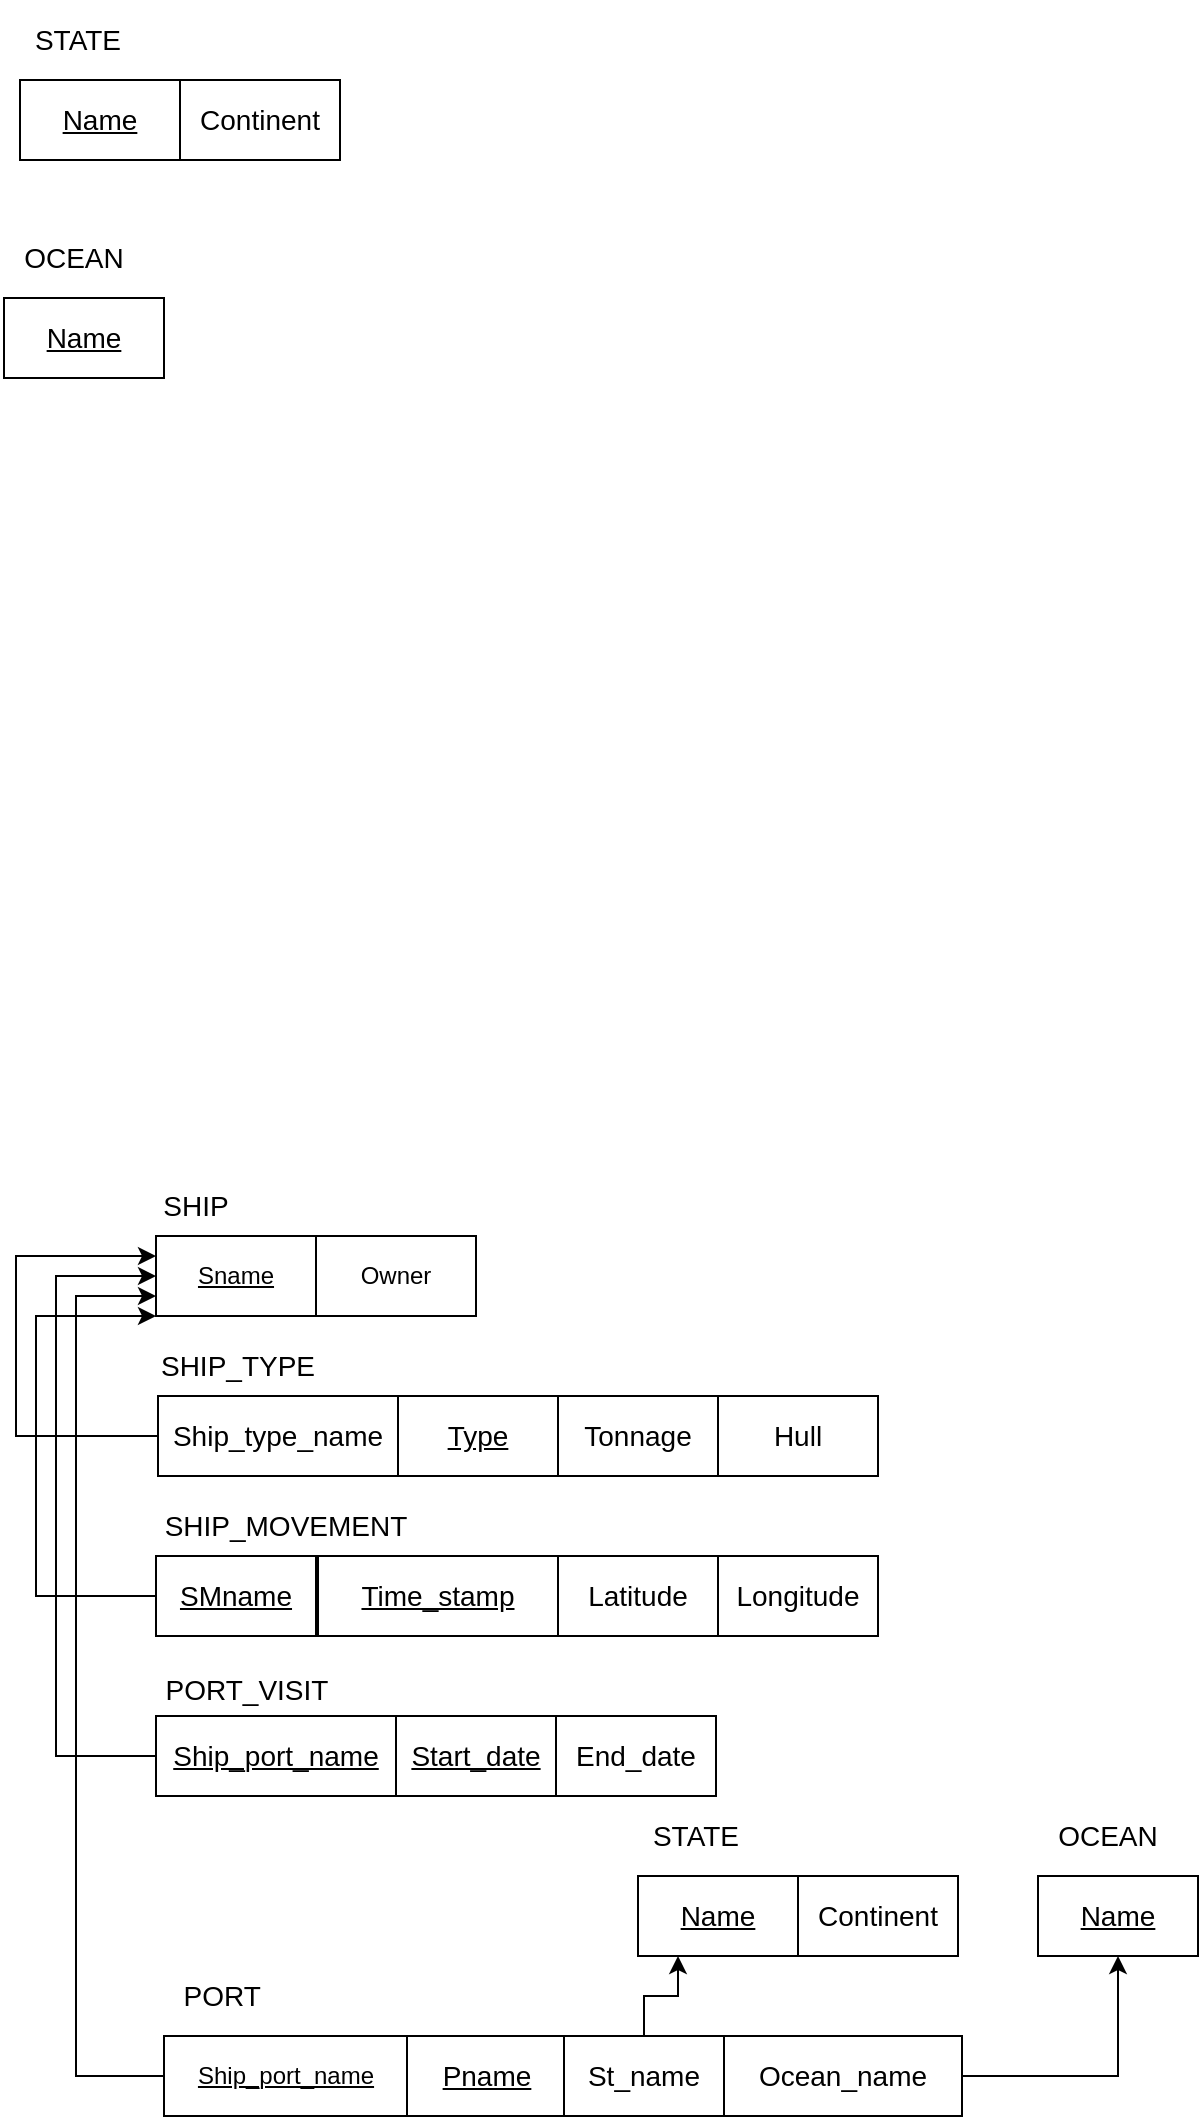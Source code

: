 <mxfile version="20.3.0" type="device" pages="2"><diagram id="vf8LUeOnsYm6qkDLcKnh" name="Page-1"><mxGraphModel dx="1502" dy="1907" grid="0" gridSize="10" guides="1" tooltips="1" connect="1" arrows="1" fold="1" page="1" pageScale="1" pageWidth="850" pageHeight="1100" math="0" shadow="0"><root><mxCell id="0"/><mxCell id="1" parent="0"/><mxCell id="uLrMUPXYSLG5OnDva59c-1" value="&lt;span style=&quot;font-size: 14px;&quot;&gt;SHIP&lt;br&gt;&lt;/span&gt;" style="text;html=1;strokeColor=none;fillColor=none;align=center;verticalAlign=middle;whiteSpace=wrap;rounded=0;" parent="1" vertex="1"><mxGeometry x="110" y="290" width="60" height="30" as="geometry"/></mxCell><mxCell id="uLrMUPXYSLG5OnDva59c-2" value="&lt;u&gt;Sname&lt;/u&gt;" style="rounded=0;whiteSpace=wrap;html=1;" parent="1" vertex="1"><mxGeometry x="120" y="320" width="80" height="40" as="geometry"/></mxCell><mxCell id="uLrMUPXYSLG5OnDva59c-3" value="Owner" style="rounded=0;whiteSpace=wrap;html=1;" parent="1" vertex="1"><mxGeometry x="200" y="320" width="80" height="40" as="geometry"/></mxCell><mxCell id="uLrMUPXYSLG5OnDva59c-5" value="SHIP_TYPE" style="text;html=1;strokeColor=none;fillColor=none;align=center;verticalAlign=middle;whiteSpace=wrap;rounded=0;fontSize=14;" parent="1" vertex="1"><mxGeometry x="121" y="370" width="80" height="30" as="geometry"/></mxCell><mxCell id="uLrMUPXYSLG5OnDva59c-6" value="&lt;u&gt;Type&lt;/u&gt;" style="rounded=0;whiteSpace=wrap;html=1;fontSize=14;" parent="1" vertex="1"><mxGeometry x="241" y="400" width="80" height="40" as="geometry"/></mxCell><mxCell id="uLrMUPXYSLG5OnDva59c-7" value="Tonnage" style="rounded=0;whiteSpace=wrap;html=1;fontSize=14;" parent="1" vertex="1"><mxGeometry x="321" y="400" width="80" height="40" as="geometry"/></mxCell><mxCell id="uLrMUPXYSLG5OnDva59c-8" value="Hull" style="rounded=0;whiteSpace=wrap;html=1;fontSize=14;" parent="1" vertex="1"><mxGeometry x="401" y="400" width="80" height="40" as="geometry"/></mxCell><mxCell id="uLrMUPXYSLG5OnDva59c-9" value="STATE" style="text;html=1;strokeColor=none;fillColor=none;align=center;verticalAlign=middle;whiteSpace=wrap;rounded=0;fontSize=14;" parent="1" vertex="1"><mxGeometry x="361" y="600" width="58" height="40" as="geometry"/></mxCell><mxCell id="uLrMUPXYSLG5OnDva59c-10" value="&lt;u&gt;Name&lt;/u&gt;" style="rounded=0;whiteSpace=wrap;html=1;fontSize=14;" parent="1" vertex="1"><mxGeometry x="361" y="640" width="80" height="40" as="geometry"/></mxCell><mxCell id="uLrMUPXYSLG5OnDva59c-11" value="Continent" style="rounded=0;whiteSpace=wrap;html=1;fontSize=14;" parent="1" vertex="1"><mxGeometry x="441" y="640" width="80" height="40" as="geometry"/></mxCell><mxCell id="uLrMUPXYSLG5OnDva59c-14" value="OCEAN" style="text;html=1;strokeColor=none;fillColor=none;align=center;verticalAlign=middle;whiteSpace=wrap;rounded=0;fontSize=14;" parent="1" vertex="1"><mxGeometry x="561" y="600" width="70" height="40" as="geometry"/></mxCell><mxCell id="uLrMUPXYSLG5OnDva59c-15" value="&lt;u&gt;Name&lt;/u&gt;" style="rounded=0;whiteSpace=wrap;html=1;fontSize=14;" parent="1" vertex="1"><mxGeometry x="561" y="640" width="80" height="40" as="geometry"/></mxCell><mxCell id="uLrMUPXYSLG5OnDva59c-16" value="SHIP_MOVEMENT" style="text;html=1;strokeColor=none;fillColor=none;align=center;verticalAlign=middle;whiteSpace=wrap;rounded=0;fontSize=14;" parent="1" vertex="1"><mxGeometry x="120" y="450" width="130" height="30" as="geometry"/></mxCell><mxCell id="uLrMUPXYSLG5OnDva59c-18" value="Latitude" style="rounded=0;whiteSpace=wrap;html=1;fontSize=14;" parent="1" vertex="1"><mxGeometry x="321" y="480" width="80" height="40" as="geometry"/></mxCell><mxCell id="uLrMUPXYSLG5OnDva59c-20" value="Longitude" style="rounded=0;whiteSpace=wrap;html=1;fontSize=14;" parent="1" vertex="1"><mxGeometry x="401" y="480" width="80" height="40" as="geometry"/></mxCell><mxCell id="uLrMUPXYSLG5OnDva59c-72" style="edgeStyle=orthogonalEdgeStyle;rounded=0;orthogonalLoop=1;jettySize=auto;html=1;fontSize=14;" parent="1" source="uLrMUPXYSLG5OnDva59c-23" edge="1"><mxGeometry relative="1" as="geometry"><mxPoint x="120" y="360" as="targetPoint"/><Array as="points"><mxPoint x="60" y="500"/><mxPoint x="60" y="360"/></Array></mxGeometry></mxCell><mxCell id="uLrMUPXYSLG5OnDva59c-23" value="&lt;u&gt;SMname&lt;/u&gt;" style="rounded=0;whiteSpace=wrap;html=1;fontSize=14;" parent="1" vertex="1"><mxGeometry x="120" y="480" width="80" height="40" as="geometry"/></mxCell><mxCell id="uLrMUPXYSLG5OnDva59c-24" value="PORT_VISIT" style="text;html=1;strokeColor=none;fillColor=none;align=center;verticalAlign=middle;whiteSpace=wrap;rounded=0;fontSize=14;" parent="1" vertex="1"><mxGeometry x="120" y="532" width="91" height="30" as="geometry"/></mxCell><mxCell id="uLrMUPXYSLG5OnDva59c-25" value="&lt;u&gt;Time_stamp&lt;/u&gt;" style="rounded=0;whiteSpace=wrap;html=1;fontSize=14;" parent="1" vertex="1"><mxGeometry x="201" y="480" width="120" height="40" as="geometry"/></mxCell><mxCell id="uLrMUPXYSLG5OnDva59c-26" value="&lt;u&gt;Start_date&lt;/u&gt;" style="rounded=0;whiteSpace=wrap;html=1;fontSize=14;" parent="1" vertex="1"><mxGeometry x="240" y="560" width="80" height="40" as="geometry"/></mxCell><mxCell id="uLrMUPXYSLG5OnDva59c-27" value="End_date" style="rounded=0;whiteSpace=wrap;html=1;fontSize=14;" parent="1" vertex="1"><mxGeometry x="320" y="560" width="80" height="40" as="geometry"/></mxCell><mxCell id="uLrMUPXYSLG5OnDva59c-71" style="edgeStyle=orthogonalEdgeStyle;rounded=0;orthogonalLoop=1;jettySize=auto;html=1;fontSize=14;" parent="1" source="uLrMUPXYSLG5OnDva59c-33" target="uLrMUPXYSLG5OnDva59c-2" edge="1"><mxGeometry relative="1" as="geometry"><Array as="points"><mxPoint x="70" y="580"/><mxPoint x="70" y="340"/></Array></mxGeometry></mxCell><mxCell id="uLrMUPXYSLG5OnDva59c-33" value="&lt;u&gt;Ship_port_name&lt;/u&gt;" style="rounded=0;whiteSpace=wrap;html=1;fontSize=14;" parent="1" vertex="1"><mxGeometry x="120" y="560" width="120" height="40" as="geometry"/></mxCell><mxCell id="uLrMUPXYSLG5OnDva59c-34" value="PORT&amp;nbsp;" style="text;html=1;strokeColor=none;fillColor=none;align=center;verticalAlign=middle;whiteSpace=wrap;rounded=0;fontSize=14;" parent="1" vertex="1"><mxGeometry x="124" y="680" width="62" height="40" as="geometry"/></mxCell><mxCell id="uLrMUPXYSLG5OnDva59c-35" value="&lt;u&gt;Pname&lt;/u&gt;" style="rounded=0;whiteSpace=wrap;html=1;fontSize=14;" parent="1" vertex="1"><mxGeometry x="245.5" y="720" width="78.5" height="40" as="geometry"/></mxCell><mxCell id="uLrMUPXYSLG5OnDva59c-70" style="edgeStyle=orthogonalEdgeStyle;rounded=0;orthogonalLoop=1;jettySize=auto;html=1;entryX=0;entryY=0.75;entryDx=0;entryDy=0;fontSize=14;" parent="1" source="uLrMUPXYSLG5OnDva59c-37" target="uLrMUPXYSLG5OnDva59c-2" edge="1"><mxGeometry relative="1" as="geometry"><Array as="points"><mxPoint x="80" y="740"/><mxPoint x="80" y="350"/></Array></mxGeometry></mxCell><mxCell id="uLrMUPXYSLG5OnDva59c-37" value="&lt;u&gt;Ship_port_name&lt;/u&gt;" style="rounded=0;whiteSpace=wrap;html=1;" parent="1" vertex="1"><mxGeometry x="124" y="720" width="121.5" height="40" as="geometry"/></mxCell><mxCell id="uLrMUPXYSLG5OnDva59c-73" style="edgeStyle=orthogonalEdgeStyle;rounded=0;orthogonalLoop=1;jettySize=auto;html=1;fontSize=14;" parent="1" source="uLrMUPXYSLG5OnDva59c-49" target="uLrMUPXYSLG5OnDva59c-2" edge="1"><mxGeometry relative="1" as="geometry"><Array as="points"><mxPoint x="50" y="420"/><mxPoint x="50" y="330"/></Array></mxGeometry></mxCell><mxCell id="uLrMUPXYSLG5OnDva59c-49" value="Ship_type_name" style="rounded=0;whiteSpace=wrap;html=1;fontSize=14;" parent="1" vertex="1"><mxGeometry x="121" y="400" width="120" height="40" as="geometry"/></mxCell><mxCell id="uLrMUPXYSLG5OnDva59c-64" style="edgeStyle=orthogonalEdgeStyle;rounded=0;orthogonalLoop=1;jettySize=auto;html=1;entryX=0.5;entryY=1;entryDx=0;entryDy=0;fontSize=14;" parent="1" source="uLrMUPXYSLG5OnDva59c-52" target="uLrMUPXYSLG5OnDva59c-15" edge="1"><mxGeometry relative="1" as="geometry"/></mxCell><mxCell id="uLrMUPXYSLG5OnDva59c-52" value="Ocean_name" style="rounded=0;whiteSpace=wrap;html=1;fontSize=14;" parent="1" vertex="1"><mxGeometry x="404" y="720" width="119" height="40" as="geometry"/></mxCell><mxCell id="uLrMUPXYSLG5OnDva59c-63" style="edgeStyle=orthogonalEdgeStyle;rounded=0;orthogonalLoop=1;jettySize=auto;html=1;entryX=0.25;entryY=1;entryDx=0;entryDy=0;fontSize=14;" parent="1" source="uLrMUPXYSLG5OnDva59c-53" target="uLrMUPXYSLG5OnDva59c-10" edge="1"><mxGeometry relative="1" as="geometry"/></mxCell><mxCell id="uLrMUPXYSLG5OnDva59c-53" value="St_name" style="rounded=0;whiteSpace=wrap;html=1;fontSize=14;" parent="1" vertex="1"><mxGeometry x="324" y="720" width="80" height="40" as="geometry"/></mxCell><mxCell id="uLrMUPXYSLG5OnDva59c-57" value="STATE" style="text;html=1;strokeColor=none;fillColor=none;align=center;verticalAlign=middle;whiteSpace=wrap;rounded=0;fontSize=14;" parent="1" vertex="1"><mxGeometry x="52" y="-298" width="58" height="40" as="geometry"/></mxCell><mxCell id="uLrMUPXYSLG5OnDva59c-58" value="&lt;u&gt;Name&lt;/u&gt;" style="rounded=0;whiteSpace=wrap;html=1;fontSize=14;" parent="1" vertex="1"><mxGeometry x="52" y="-258" width="80" height="40" as="geometry"/></mxCell><mxCell id="uLrMUPXYSLG5OnDva59c-59" value="Continent" style="rounded=0;whiteSpace=wrap;html=1;fontSize=14;" parent="1" vertex="1"><mxGeometry x="132" y="-258" width="80" height="40" as="geometry"/></mxCell><mxCell id="uLrMUPXYSLG5OnDva59c-60" value="OCEAN" style="text;html=1;strokeColor=none;fillColor=none;align=center;verticalAlign=middle;whiteSpace=wrap;rounded=0;fontSize=14;" parent="1" vertex="1"><mxGeometry x="44" y="-189" width="70" height="40" as="geometry"/></mxCell><mxCell id="uLrMUPXYSLG5OnDva59c-61" value="&lt;u&gt;Name&lt;/u&gt;" style="rounded=0;whiteSpace=wrap;html=1;fontSize=14;" parent="1" vertex="1"><mxGeometry x="44" y="-149" width="80" height="40" as="geometry"/></mxCell></root></mxGraphModel></diagram><diagram id="VP83DGJ6FlNCUyfzb-ha" name="Page-2"><mxGraphModel dx="924" dy="1908" grid="0" gridSize="10" guides="1" tooltips="1" connect="1" arrows="1" fold="1" page="1" pageScale="1" pageWidth="850" pageHeight="1100" math="0" shadow="0"><root><mxCell id="0"/><mxCell id="1" parent="0"/><mxCell id="B7xPF5vxV_RYnIw1KYPh-1" value="AIRPORT" style="text;html=1;strokeColor=none;fillColor=none;align=center;verticalAlign=middle;whiteSpace=wrap;rounded=0;hachureGap=4;" vertex="1" parent="1"><mxGeometry x="117" y="200" width="80" height="40" as="geometry"/></mxCell><mxCell id="B7xPF5vxV_RYnIw1KYPh-2" value="&lt;u&gt;&lt;b&gt;Code&lt;/b&gt;&lt;/u&gt;" style="rounded=0;whiteSpace=wrap;html=1;hachureGap=4;" vertex="1" parent="1"><mxGeometry x="117" y="240" width="80" height="40" as="geometry"/></mxCell><mxCell id="B7xPF5vxV_RYnIw1KYPh-3" value="City" style="rounded=0;whiteSpace=wrap;html=1;hachureGap=4;" vertex="1" parent="1"><mxGeometry x="197" y="240" width="80" height="40" as="geometry"/></mxCell><mxCell id="B7xPF5vxV_RYnIw1KYPh-4" value="State" style="rounded=0;whiteSpace=wrap;html=1;hachureGap=4;" vertex="1" parent="1"><mxGeometry x="357" y="240" width="80" height="40" as="geometry"/></mxCell><mxCell id="B7xPF5vxV_RYnIw1KYPh-5" value="Name" style="rounded=0;whiteSpace=wrap;html=1;hachureGap=4;" vertex="1" parent="1"><mxGeometry x="277" y="240" width="80" height="40" as="geometry"/></mxCell><mxCell id="B7xPF5vxV_RYnIw1KYPh-8" value="AIRPLANE_TYPE" style="text;strokeColor=none;fillColor=none;html=1;align=center;verticalAlign=middle;whiteSpace=wrap;rounded=0;hachureGap=4;" vertex="1" parent="1"><mxGeometry x="480" y="200" width="120" height="40" as="geometry"/></mxCell><mxCell id="B7xPF5vxV_RYnIw1KYPh-9" value="Max_seats" style="rounded=0;whiteSpace=wrap;html=1;hachureGap=4;" vertex="1" parent="1"><mxGeometry x="640" y="240" width="80" height="40" as="geometry"/></mxCell><mxCell id="B7xPF5vxV_RYnIw1KYPh-10" value="Company" style="rounded=0;whiteSpace=wrap;html=1;hachureGap=4;" vertex="1" parent="1"><mxGeometry x="560" y="240" width="80" height="40" as="geometry"/></mxCell><mxCell id="B7xPF5vxV_RYnIw1KYPh-11" value="&lt;b&gt;&lt;u&gt;Type_name&lt;/u&gt;&lt;/b&gt;" style="rounded=0;whiteSpace=wrap;html=1;hachureGap=4;" vertex="1" parent="1"><mxGeometry x="480" y="240" width="80" height="40" as="geometry"/></mxCell><mxCell id="B7xPF5vxV_RYnIw1KYPh-13" value="AIRPLANE" style="text;strokeColor=none;fillColor=none;html=1;align=center;verticalAlign=middle;whiteSpace=wrap;rounded=0;hachureGap=4;" vertex="1" parent="1"><mxGeometry x="117.5" y="320" width="79.5" height="40" as="geometry"/></mxCell><mxCell id="B7xPF5vxV_RYnIw1KYPh-14" value="No_of_seats" style="rounded=0;whiteSpace=wrap;html=1;hachureGap=4;" vertex="1" parent="1"><mxGeometry x="197" y="360" width="80" height="40" as="geometry"/></mxCell><mxCell id="B7xPF5vxV_RYnIw1KYPh-15" value="&lt;u&gt;&lt;b&gt;Id&lt;/b&gt;&lt;/u&gt;" style="rounded=0;whiteSpace=wrap;html=1;hachureGap=4;" vertex="1" parent="1"><mxGeometry x="117.5" y="360" width="79.5" height="40" as="geometry"/></mxCell><mxCell id="B7xPF5vxV_RYnIw1KYPh-16" value="FLIGHT" style="text;strokeColor=none;fillColor=none;html=1;align=center;verticalAlign=middle;whiteSpace=wrap;rounded=0;hachureGap=4;" vertex="1" parent="1"><mxGeometry x="320" y="320" width="80" height="40" as="geometry"/></mxCell><mxCell id="B7xPF5vxV_RYnIw1KYPh-17" value="Weekdays" style="rounded=0;whiteSpace=wrap;html=1;hachureGap=4;" vertex="1" parent="1"><mxGeometry x="480" y="360" width="80" height="40" as="geometry"/></mxCell><mxCell id="B7xPF5vxV_RYnIw1KYPh-18" value="Airline" style="rounded=0;whiteSpace=wrap;html=1;hachureGap=4;" vertex="1" parent="1"><mxGeometry x="400" y="360" width="80" height="40" as="geometry"/></mxCell><mxCell id="B7xPF5vxV_RYnIw1KYPh-19" value="&lt;b&gt;&lt;u&gt;Number&lt;/u&gt;&lt;/b&gt;" style="rounded=0;whiteSpace=wrap;html=1;hachureGap=4;" vertex="1" parent="1"><mxGeometry x="320" y="360" width="80" height="40" as="geometry"/></mxCell><mxCell id="B7xPF5vxV_RYnIw1KYPh-21" value="LEG_INSTANCE" style="text;strokeColor=none;fillColor=none;html=1;align=center;verticalAlign=middle;whiteSpace=wrap;rounded=0;hachureGap=4;" vertex="1" parent="1"><mxGeometry x="117" y="-200" width="120" height="40" as="geometry"/></mxCell><mxCell id="B7xPF5vxV_RYnIw1KYPh-22" value="No_of_avail_seats" style="rounded=0;whiteSpace=wrap;html=1;hachureGap=4;" vertex="1" parent="1"><mxGeometry x="240" y="-160" width="120" height="40" as="geometry"/></mxCell><mxCell id="B7xPF5vxV_RYnIw1KYPh-23" value="&lt;b&gt;&lt;u&gt;Date&lt;/u&gt;&lt;/b&gt;" style="rounded=0;whiteSpace=wrap;html=1;hachureGap=4;" vertex="1" parent="1"><mxGeometry x="160" y="-160" width="80" height="40" as="geometry"/></mxCell><mxCell id="B7xPF5vxV_RYnIw1KYPh-40" style="edgeStyle=none;curved=1;rounded=0;orthogonalLoop=1;jettySize=auto;html=1;entryX=0.5;entryY=1;entryDx=0;entryDy=0;endArrow=open;startSize=14;endSize=14;sourcePerimeterSpacing=8;targetPerimeterSpacing=8;" edge="1" parent="1" source="B7xPF5vxV_RYnIw1KYPh-24" target="B7xPF5vxV_RYnIw1KYPh-30"><mxGeometry relative="1" as="geometry"/></mxCell><mxCell id="B7xPF5vxV_RYnIw1KYPh-24" value="&lt;b&gt;&lt;u&gt;A_id&lt;/u&gt;&lt;/b&gt;" style="rounded=0;whiteSpace=wrap;html=1;hachureGap=4;" vertex="1" parent="1"><mxGeometry x="80" y="-160" width="80" height="40" as="geometry"/></mxCell><mxCell id="B7xPF5vxV_RYnIw1KYPh-25" value="FLIGHT_LEG" style="text;strokeColor=none;fillColor=none;html=1;align=center;verticalAlign=middle;whiteSpace=wrap;rounded=0;hachureGap=4;" vertex="1" parent="1"><mxGeometry x="530" y="-200" width="80" height="40" as="geometry"/></mxCell><mxCell id="B7xPF5vxV_RYnIw1KYPh-26" value="&lt;b&gt;&lt;u&gt;Leg_no&lt;/u&gt;&lt;/b&gt;" style="rounded=0;whiteSpace=wrap;html=1;hachureGap=4;" vertex="1" parent="1"><mxGeometry x="560" y="-160" width="80" height="40" as="geometry"/></mxCell><mxCell id="B7xPF5vxV_RYnIw1KYPh-39" style="edgeStyle=none;curved=1;rounded=0;orthogonalLoop=1;jettySize=auto;html=1;endArrow=open;startSize=14;endSize=14;sourcePerimeterSpacing=8;targetPerimeterSpacing=8;" edge="1" parent="1" source="B7xPF5vxV_RYnIw1KYPh-27" target="B7xPF5vxV_RYnIw1KYPh-35"><mxGeometry relative="1" as="geometry"/></mxCell><mxCell id="B7xPF5vxV_RYnIw1KYPh-27" value="&lt;b&gt;&lt;u&gt;A_code&lt;/u&gt;&lt;/b&gt;" style="rounded=0;whiteSpace=wrap;html=1;hachureGap=4;" vertex="1" parent="1"><mxGeometry x="480" y="-160" width="80" height="40" as="geometry"/></mxCell><mxCell id="B7xPF5vxV_RYnIw1KYPh-28" value="AIRPLANE" style="text;strokeColor=none;fillColor=none;html=1;align=center;verticalAlign=middle;whiteSpace=wrap;rounded=0;hachureGap=4;" vertex="1" parent="1"><mxGeometry x="80.5" y="-320" width="79.5" height="40" as="geometry"/></mxCell><mxCell id="B7xPF5vxV_RYnIw1KYPh-29" value="No_of_seats" style="rounded=0;whiteSpace=wrap;html=1;hachureGap=4;" vertex="1" parent="1"><mxGeometry x="160" y="-280" width="80" height="40" as="geometry"/></mxCell><mxCell id="B7xPF5vxV_RYnIw1KYPh-30" value="&lt;u&gt;&lt;b&gt;Id&lt;/b&gt;&lt;/u&gt;" style="rounded=0;whiteSpace=wrap;html=1;hachureGap=4;" vertex="1" parent="1"><mxGeometry x="80.5" y="-280" width="79.5" height="40" as="geometry"/></mxCell><mxCell id="B7xPF5vxV_RYnIw1KYPh-34" value="AIRPORT" style="text;html=1;strokeColor=none;fillColor=none;align=center;verticalAlign=middle;whiteSpace=wrap;rounded=0;hachureGap=4;" vertex="1" parent="1"><mxGeometry x="480" y="-320" width="80" height="40" as="geometry"/></mxCell><mxCell id="B7xPF5vxV_RYnIw1KYPh-35" value="&lt;u&gt;&lt;b&gt;Code&lt;/b&gt;&lt;/u&gt;" style="rounded=0;whiteSpace=wrap;html=1;hachureGap=4;" vertex="1" parent="1"><mxGeometry x="480" y="-280" width="80" height="40" as="geometry"/></mxCell><mxCell id="B7xPF5vxV_RYnIw1KYPh-36" value="City" style="rounded=0;whiteSpace=wrap;html=1;hachureGap=4;" vertex="1" parent="1"><mxGeometry x="560" y="-280" width="80" height="40" as="geometry"/></mxCell><mxCell id="B7xPF5vxV_RYnIw1KYPh-37" value="State" style="rounded=0;whiteSpace=wrap;html=1;hachureGap=4;" vertex="1" parent="1"><mxGeometry x="720" y="-280" width="80" height="40" as="geometry"/></mxCell><mxCell id="B7xPF5vxV_RYnIw1KYPh-38" value="Name" style="rounded=0;whiteSpace=wrap;html=1;hachureGap=4;" vertex="1" parent="1"><mxGeometry x="640" y="-280" width="80" height="40" as="geometry"/></mxCell></root></mxGraphModel></diagram></mxfile>